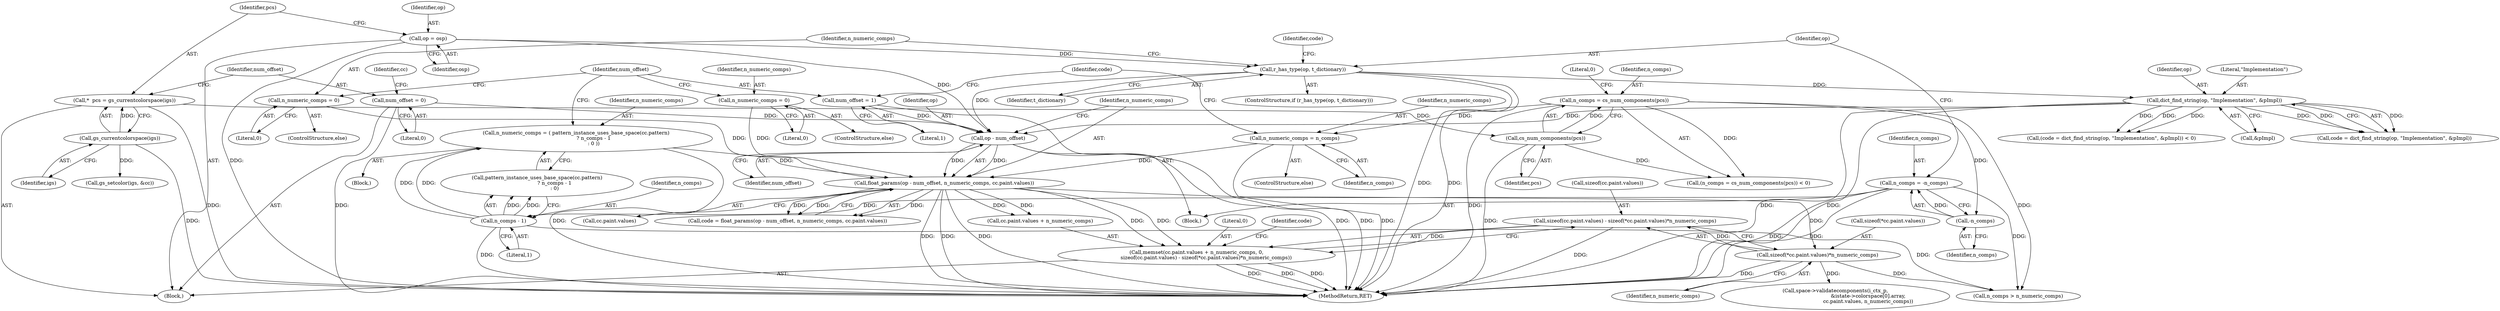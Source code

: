 digraph "0_ghostscript_b326a71659b7837d3acde954b18bda1a6f5e9498@API" {
"1000247" [label="(Call,sizeof(cc.paint.values) - sizeof(*cc.paint.values)*n_numeric_comps)"];
"1000254" [label="(Call,sizeof(*cc.paint.values)*n_numeric_comps)"];
"1000222" [label="(Call,float_params(op - num_offset, n_numeric_comps, cc.paint.values))"];
"1000223" [label="(Call,op - num_offset)"];
"1000167" [label="(Call,dict_find_string(op, \"Implementation\", &pImpl))"];
"1000157" [label="(Call,r_has_type(op, t_dictionary))"];
"1000120" [label="(Call,op = osp)"];
"1000213" [label="(Call,num_offset = 1)"];
"1000133" [label="(Call,num_offset = 0)"];
"1000194" [label="(Call,n_numeric_comps = ( pattern_instance_uses_base_space(cc.pattern)\n                      ? n_comps - 1\n                      : 0 ))"];
"1000201" [label="(Call,n_comps - 1)"];
"1000152" [label="(Call,n_comps = -n_comps)"];
"1000154" [label="(Call,-n_comps)"];
"1000146" [label="(Call,n_comps = cs_num_components(pcs))"];
"1000148" [label="(Call,cs_num_components(pcs))"];
"1000125" [label="(Call,*  pcs = gs_currentcolorspace(igs))"];
"1000127" [label="(Call,gs_currentcolorspace(igs))"];
"1000217" [label="(Call,n_numeric_comps = n_comps)"];
"1000206" [label="(Call,n_numeric_comps = 0)"];
"1000210" [label="(Call,n_numeric_comps = 0)"];
"1000238" [label="(Call,memset(cc.paint.values + n_numeric_comps, 0,\n            sizeof(cc.paint.values) - sizeof(*cc.paint.values)*n_numeric_comps))"];
"1000122" [label="(Identifier,osp)"];
"1000150" [label="(Literal,0)"];
"1000205" [label="(ControlStructure,else)"];
"1000167" [label="(Call,dict_find_string(op, \"Implementation\", &pImpl))"];
"1000400" [label="(MethodReturn,RET)"];
"1000214" [label="(Identifier,num_offset)"];
"1000203" [label="(Literal,1)"];
"1000155" [label="(Identifier,n_comps)"];
"1000223" [label="(Call,op - num_offset)"];
"1000216" [label="(ControlStructure,else)"];
"1000195" [label="(Identifier,n_numeric_comps)"];
"1000209" [label="(ControlStructure,else)"];
"1000146" [label="(Call,n_comps = cs_num_components(pcs))"];
"1000254" [label="(Call,sizeof(*cc.paint.values)*n_numeric_comps)"];
"1000133" [label="(Call,num_offset = 0)"];
"1000213" [label="(Call,num_offset = 1)"];
"1000219" [label="(Identifier,n_comps)"];
"1000196" [label="(Call,pattern_instance_uses_base_space(cc.pattern)\n                      ? n_comps - 1\n                      : 0)"];
"1000211" [label="(Identifier,n_numeric_comps)"];
"1000290" [label="(Call,space->validatecomponents(i_ctx_p,\n                                         &istate->colorspace[0].array,\n                                         cc.paint.values, n_numeric_comps))"];
"1000226" [label="(Identifier,n_numeric_comps)"];
"1000201" [label="(Call,n_comps - 1)"];
"1000165" [label="(Call,code = dict_find_string(op, \"Implementation\", &pImpl))"];
"1000153" [label="(Identifier,n_comps)"];
"1000316" [label="(Call,gs_setcolor(igs, &cc))"];
"1000210" [label="(Call,n_numeric_comps = 0)"];
"1000238" [label="(Call,memset(cc.paint.values + n_numeric_comps, 0,\n            sizeof(cc.paint.values) - sizeof(*cc.paint.values)*n_numeric_comps))"];
"1000218" [label="(Identifier,n_numeric_comps)"];
"1000225" [label="(Identifier,num_offset)"];
"1000118" [label="(Block,)"];
"1000222" [label="(Call,float_params(op - num_offset, n_numeric_comps, cc.paint.values))"];
"1000212" [label="(Literal,0)"];
"1000127" [label="(Call,gs_currentcolorspace(igs))"];
"1000246" [label="(Literal,0)"];
"1000156" [label="(ControlStructure,if (r_has_type(op, t_dictionary)))"];
"1000227" [label="(Call,cc.paint.values)"];
"1000157" [label="(Call,r_has_type(op, t_dictionary))"];
"1000248" [label="(Call,sizeof(cc.paint.values))"];
"1000158" [label="(Identifier,op)"];
"1000166" [label="(Identifier,code)"];
"1000134" [label="(Identifier,num_offset)"];
"1000221" [label="(Identifier,code)"];
"1000128" [label="(Identifier,igs)"];
"1000220" [label="(Call,code = float_params(op - num_offset, n_numeric_comps, cc.paint.values))"];
"1000217" [label="(Call,n_numeric_comps = n_comps)"];
"1000121" [label="(Identifier,op)"];
"1000202" [label="(Identifier,n_comps)"];
"1000262" [label="(Identifier,n_numeric_comps)"];
"1000255" [label="(Call,sizeof(*cc.paint.values))"];
"1000159" [label="(Identifier,t_dictionary)"];
"1000151" [label="(Block,)"];
"1000215" [label="(Literal,1)"];
"1000247" [label="(Call,sizeof(cc.paint.values) - sizeof(*cc.paint.values)*n_numeric_comps)"];
"1000152" [label="(Call,n_comps = -n_comps)"];
"1000141" [label="(Identifier,cc)"];
"1000126" [label="(Identifier,pcs)"];
"1000154" [label="(Call,-n_comps)"];
"1000148" [label="(Call,cs_num_components(pcs))"];
"1000323" [label="(Call,n_comps > n_numeric_comps)"];
"1000147" [label="(Identifier,n_comps)"];
"1000149" [label="(Identifier,pcs)"];
"1000239" [label="(Call,cc.paint.values + n_numeric_comps)"];
"1000168" [label="(Identifier,op)"];
"1000125" [label="(Call,*  pcs = gs_currentcolorspace(igs))"];
"1000208" [label="(Literal,0)"];
"1000135" [label="(Literal,0)"];
"1000206" [label="(Call,n_numeric_comps = 0)"];
"1000179" [label="(Block,)"];
"1000207" [label="(Identifier,n_numeric_comps)"];
"1000264" [label="(Identifier,code)"];
"1000120" [label="(Call,op = osp)"];
"1000169" [label="(Literal,\"Implementation\")"];
"1000164" [label="(Call,(code = dict_find_string(op, \"Implementation\", &pImpl)) < 0)"];
"1000224" [label="(Identifier,op)"];
"1000194" [label="(Call,n_numeric_comps = ( pattern_instance_uses_base_space(cc.pattern)\n                      ? n_comps - 1\n                      : 0 ))"];
"1000145" [label="(Call,(n_comps = cs_num_components(pcs)) < 0)"];
"1000170" [label="(Call,&pImpl)"];
"1000247" -> "1000238"  [label="AST: "];
"1000247" -> "1000254"  [label="CFG: "];
"1000248" -> "1000247"  [label="AST: "];
"1000254" -> "1000247"  [label="AST: "];
"1000238" -> "1000247"  [label="CFG: "];
"1000247" -> "1000400"  [label="DDG: "];
"1000247" -> "1000238"  [label="DDG: "];
"1000254" -> "1000247"  [label="DDG: "];
"1000254" -> "1000262"  [label="CFG: "];
"1000255" -> "1000254"  [label="AST: "];
"1000262" -> "1000254"  [label="AST: "];
"1000254" -> "1000400"  [label="DDG: "];
"1000222" -> "1000254"  [label="DDG: "];
"1000254" -> "1000290"  [label="DDG: "];
"1000254" -> "1000323"  [label="DDG: "];
"1000222" -> "1000220"  [label="AST: "];
"1000222" -> "1000227"  [label="CFG: "];
"1000223" -> "1000222"  [label="AST: "];
"1000226" -> "1000222"  [label="AST: "];
"1000227" -> "1000222"  [label="AST: "];
"1000220" -> "1000222"  [label="CFG: "];
"1000222" -> "1000400"  [label="DDG: "];
"1000222" -> "1000400"  [label="DDG: "];
"1000222" -> "1000400"  [label="DDG: "];
"1000222" -> "1000220"  [label="DDG: "];
"1000222" -> "1000220"  [label="DDG: "];
"1000222" -> "1000220"  [label="DDG: "];
"1000223" -> "1000222"  [label="DDG: "];
"1000223" -> "1000222"  [label="DDG: "];
"1000194" -> "1000222"  [label="DDG: "];
"1000217" -> "1000222"  [label="DDG: "];
"1000206" -> "1000222"  [label="DDG: "];
"1000210" -> "1000222"  [label="DDG: "];
"1000222" -> "1000238"  [label="DDG: "];
"1000222" -> "1000238"  [label="DDG: "];
"1000222" -> "1000239"  [label="DDG: "];
"1000222" -> "1000239"  [label="DDG: "];
"1000223" -> "1000225"  [label="CFG: "];
"1000224" -> "1000223"  [label="AST: "];
"1000225" -> "1000223"  [label="AST: "];
"1000226" -> "1000223"  [label="CFG: "];
"1000223" -> "1000400"  [label="DDG: "];
"1000223" -> "1000400"  [label="DDG: "];
"1000167" -> "1000223"  [label="DDG: "];
"1000157" -> "1000223"  [label="DDG: "];
"1000120" -> "1000223"  [label="DDG: "];
"1000213" -> "1000223"  [label="DDG: "];
"1000133" -> "1000223"  [label="DDG: "];
"1000167" -> "1000165"  [label="AST: "];
"1000167" -> "1000170"  [label="CFG: "];
"1000168" -> "1000167"  [label="AST: "];
"1000169" -> "1000167"  [label="AST: "];
"1000170" -> "1000167"  [label="AST: "];
"1000165" -> "1000167"  [label="CFG: "];
"1000167" -> "1000400"  [label="DDG: "];
"1000167" -> "1000400"  [label="DDG: "];
"1000167" -> "1000164"  [label="DDG: "];
"1000167" -> "1000164"  [label="DDG: "];
"1000167" -> "1000164"  [label="DDG: "];
"1000167" -> "1000165"  [label="DDG: "];
"1000167" -> "1000165"  [label="DDG: "];
"1000167" -> "1000165"  [label="DDG: "];
"1000157" -> "1000167"  [label="DDG: "];
"1000157" -> "1000156"  [label="AST: "];
"1000157" -> "1000159"  [label="CFG: "];
"1000158" -> "1000157"  [label="AST: "];
"1000159" -> "1000157"  [label="AST: "];
"1000166" -> "1000157"  [label="CFG: "];
"1000211" -> "1000157"  [label="CFG: "];
"1000157" -> "1000400"  [label="DDG: "];
"1000157" -> "1000400"  [label="DDG: "];
"1000120" -> "1000157"  [label="DDG: "];
"1000120" -> "1000118"  [label="AST: "];
"1000120" -> "1000122"  [label="CFG: "];
"1000121" -> "1000120"  [label="AST: "];
"1000122" -> "1000120"  [label="AST: "];
"1000126" -> "1000120"  [label="CFG: "];
"1000120" -> "1000400"  [label="DDG: "];
"1000213" -> "1000151"  [label="AST: "];
"1000213" -> "1000215"  [label="CFG: "];
"1000214" -> "1000213"  [label="AST: "];
"1000215" -> "1000213"  [label="AST: "];
"1000221" -> "1000213"  [label="CFG: "];
"1000133" -> "1000118"  [label="AST: "];
"1000133" -> "1000135"  [label="CFG: "];
"1000134" -> "1000133"  [label="AST: "];
"1000135" -> "1000133"  [label="AST: "];
"1000141" -> "1000133"  [label="CFG: "];
"1000133" -> "1000400"  [label="DDG: "];
"1000194" -> "1000179"  [label="AST: "];
"1000194" -> "1000196"  [label="CFG: "];
"1000195" -> "1000194"  [label="AST: "];
"1000196" -> "1000194"  [label="AST: "];
"1000214" -> "1000194"  [label="CFG: "];
"1000194" -> "1000400"  [label="DDG: "];
"1000201" -> "1000194"  [label="DDG: "];
"1000201" -> "1000194"  [label="DDG: "];
"1000201" -> "1000196"  [label="AST: "];
"1000201" -> "1000203"  [label="CFG: "];
"1000202" -> "1000201"  [label="AST: "];
"1000203" -> "1000201"  [label="AST: "];
"1000196" -> "1000201"  [label="CFG: "];
"1000201" -> "1000400"  [label="DDG: "];
"1000201" -> "1000196"  [label="DDG: "];
"1000201" -> "1000196"  [label="DDG: "];
"1000152" -> "1000201"  [label="DDG: "];
"1000201" -> "1000323"  [label="DDG: "];
"1000152" -> "1000151"  [label="AST: "];
"1000152" -> "1000154"  [label="CFG: "];
"1000153" -> "1000152"  [label="AST: "];
"1000154" -> "1000152"  [label="AST: "];
"1000158" -> "1000152"  [label="CFG: "];
"1000152" -> "1000400"  [label="DDG: "];
"1000152" -> "1000400"  [label="DDG: "];
"1000154" -> "1000152"  [label="DDG: "];
"1000152" -> "1000323"  [label="DDG: "];
"1000154" -> "1000155"  [label="CFG: "];
"1000155" -> "1000154"  [label="AST: "];
"1000146" -> "1000154"  [label="DDG: "];
"1000146" -> "1000145"  [label="AST: "];
"1000146" -> "1000148"  [label="CFG: "];
"1000147" -> "1000146"  [label="AST: "];
"1000148" -> "1000146"  [label="AST: "];
"1000150" -> "1000146"  [label="CFG: "];
"1000146" -> "1000400"  [label="DDG: "];
"1000146" -> "1000145"  [label="DDG: "];
"1000148" -> "1000146"  [label="DDG: "];
"1000146" -> "1000217"  [label="DDG: "];
"1000146" -> "1000323"  [label="DDG: "];
"1000148" -> "1000149"  [label="CFG: "];
"1000149" -> "1000148"  [label="AST: "];
"1000148" -> "1000400"  [label="DDG: "];
"1000148" -> "1000145"  [label="DDG: "];
"1000125" -> "1000148"  [label="DDG: "];
"1000125" -> "1000118"  [label="AST: "];
"1000125" -> "1000127"  [label="CFG: "];
"1000126" -> "1000125"  [label="AST: "];
"1000127" -> "1000125"  [label="AST: "];
"1000134" -> "1000125"  [label="CFG: "];
"1000125" -> "1000400"  [label="DDG: "];
"1000127" -> "1000125"  [label="DDG: "];
"1000127" -> "1000128"  [label="CFG: "];
"1000128" -> "1000127"  [label="AST: "];
"1000127" -> "1000400"  [label="DDG: "];
"1000127" -> "1000316"  [label="DDG: "];
"1000217" -> "1000216"  [label="AST: "];
"1000217" -> "1000219"  [label="CFG: "];
"1000218" -> "1000217"  [label="AST: "];
"1000219" -> "1000217"  [label="AST: "];
"1000221" -> "1000217"  [label="CFG: "];
"1000217" -> "1000400"  [label="DDG: "];
"1000206" -> "1000205"  [label="AST: "];
"1000206" -> "1000208"  [label="CFG: "];
"1000207" -> "1000206"  [label="AST: "];
"1000208" -> "1000206"  [label="AST: "];
"1000214" -> "1000206"  [label="CFG: "];
"1000210" -> "1000209"  [label="AST: "];
"1000210" -> "1000212"  [label="CFG: "];
"1000211" -> "1000210"  [label="AST: "];
"1000212" -> "1000210"  [label="AST: "];
"1000214" -> "1000210"  [label="CFG: "];
"1000238" -> "1000118"  [label="AST: "];
"1000239" -> "1000238"  [label="AST: "];
"1000246" -> "1000238"  [label="AST: "];
"1000264" -> "1000238"  [label="CFG: "];
"1000238" -> "1000400"  [label="DDG: "];
"1000238" -> "1000400"  [label="DDG: "];
"1000238" -> "1000400"  [label="DDG: "];
}
